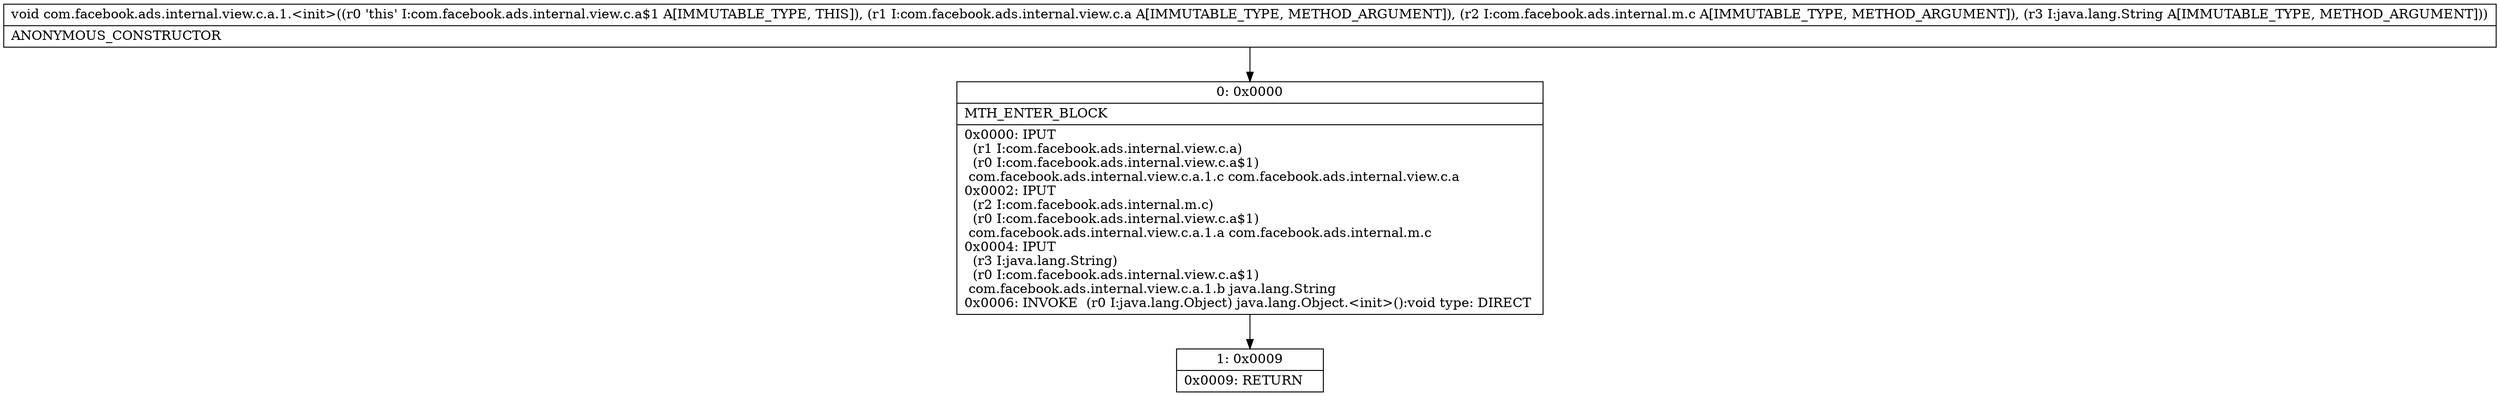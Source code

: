 digraph "CFG forcom.facebook.ads.internal.view.c.a.1.\<init\>(Lcom\/facebook\/ads\/internal\/view\/c\/a;Lcom\/facebook\/ads\/internal\/m\/c;Ljava\/lang\/String;)V" {
Node_0 [shape=record,label="{0\:\ 0x0000|MTH_ENTER_BLOCK\l|0x0000: IPUT  \l  (r1 I:com.facebook.ads.internal.view.c.a)\l  (r0 I:com.facebook.ads.internal.view.c.a$1)\l com.facebook.ads.internal.view.c.a.1.c com.facebook.ads.internal.view.c.a \l0x0002: IPUT  \l  (r2 I:com.facebook.ads.internal.m.c)\l  (r0 I:com.facebook.ads.internal.view.c.a$1)\l com.facebook.ads.internal.view.c.a.1.a com.facebook.ads.internal.m.c \l0x0004: IPUT  \l  (r3 I:java.lang.String)\l  (r0 I:com.facebook.ads.internal.view.c.a$1)\l com.facebook.ads.internal.view.c.a.1.b java.lang.String \l0x0006: INVOKE  (r0 I:java.lang.Object) java.lang.Object.\<init\>():void type: DIRECT \l}"];
Node_1 [shape=record,label="{1\:\ 0x0009|0x0009: RETURN   \l}"];
MethodNode[shape=record,label="{void com.facebook.ads.internal.view.c.a.1.\<init\>((r0 'this' I:com.facebook.ads.internal.view.c.a$1 A[IMMUTABLE_TYPE, THIS]), (r1 I:com.facebook.ads.internal.view.c.a A[IMMUTABLE_TYPE, METHOD_ARGUMENT]), (r2 I:com.facebook.ads.internal.m.c A[IMMUTABLE_TYPE, METHOD_ARGUMENT]), (r3 I:java.lang.String A[IMMUTABLE_TYPE, METHOD_ARGUMENT]))  | ANONYMOUS_CONSTRUCTOR\l}"];
MethodNode -> Node_0;
Node_0 -> Node_1;
}

